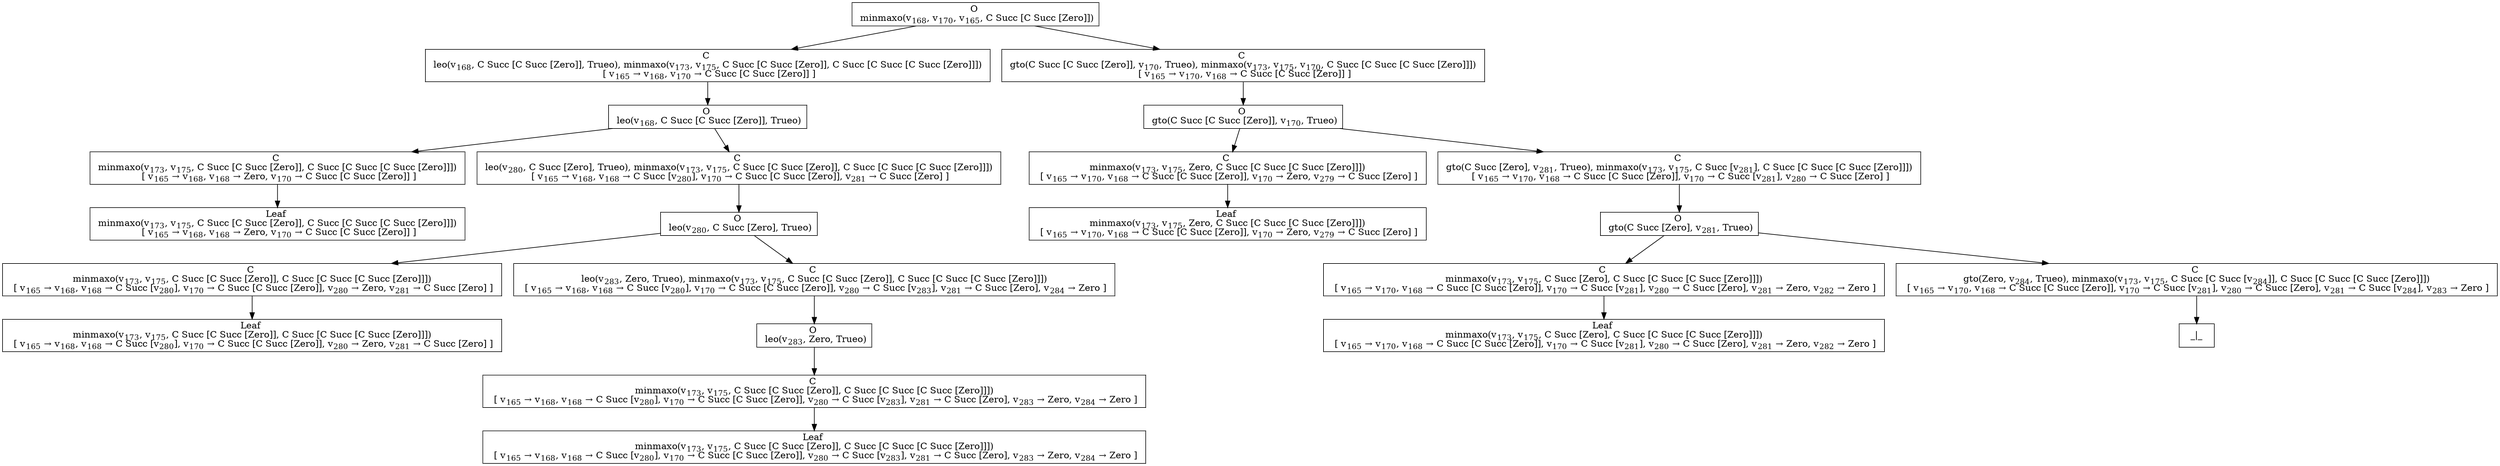 digraph {
    graph [rankdir=TB
          ,bgcolor=transparent];
    node [shape=box
         ,fillcolor=white
         ,style=filled];
    0 [label=<O <BR/> minmaxo(v<SUB>168</SUB>, v<SUB>170</SUB>, v<SUB>165</SUB>, C Succ [C Succ [Zero]])>];
    1 [label=<C <BR/> leo(v<SUB>168</SUB>, C Succ [C Succ [Zero]], Trueo), minmaxo(v<SUB>173</SUB>, v<SUB>175</SUB>, C Succ [C Succ [Zero]], C Succ [C Succ [C Succ [Zero]]]) <BR/>  [ v<SUB>165</SUB> &rarr; v<SUB>168</SUB>, v<SUB>170</SUB> &rarr; C Succ [C Succ [Zero]] ] >];
    2 [label=<C <BR/> gto(C Succ [C Succ [Zero]], v<SUB>170</SUB>, Trueo), minmaxo(v<SUB>173</SUB>, v<SUB>175</SUB>, v<SUB>170</SUB>, C Succ [C Succ [C Succ [Zero]]]) <BR/>  [ v<SUB>165</SUB> &rarr; v<SUB>170</SUB>, v<SUB>168</SUB> &rarr; C Succ [C Succ [Zero]] ] >];
    3 [label=<O <BR/> leo(v<SUB>168</SUB>, C Succ [C Succ [Zero]], Trueo)>];
    4 [label=<C <BR/> minmaxo(v<SUB>173</SUB>, v<SUB>175</SUB>, C Succ [C Succ [Zero]], C Succ [C Succ [C Succ [Zero]]]) <BR/>  [ v<SUB>165</SUB> &rarr; v<SUB>168</SUB>, v<SUB>168</SUB> &rarr; Zero, v<SUB>170</SUB> &rarr; C Succ [C Succ [Zero]] ] >];
    5 [label=<C <BR/> leo(v<SUB>280</SUB>, C Succ [Zero], Trueo), minmaxo(v<SUB>173</SUB>, v<SUB>175</SUB>, C Succ [C Succ [Zero]], C Succ [C Succ [C Succ [Zero]]]) <BR/>  [ v<SUB>165</SUB> &rarr; v<SUB>168</SUB>, v<SUB>168</SUB> &rarr; C Succ [v<SUB>280</SUB>], v<SUB>170</SUB> &rarr; C Succ [C Succ [Zero]], v<SUB>281</SUB> &rarr; C Succ [Zero] ] >];
    6 [label=<Leaf <BR/> minmaxo(v<SUB>173</SUB>, v<SUB>175</SUB>, C Succ [C Succ [Zero]], C Succ [C Succ [C Succ [Zero]]]) <BR/>  [ v<SUB>165</SUB> &rarr; v<SUB>168</SUB>, v<SUB>168</SUB> &rarr; Zero, v<SUB>170</SUB> &rarr; C Succ [C Succ [Zero]] ] >];
    7 [label=<O <BR/> leo(v<SUB>280</SUB>, C Succ [Zero], Trueo)>];
    8 [label=<C <BR/> minmaxo(v<SUB>173</SUB>, v<SUB>175</SUB>, C Succ [C Succ [Zero]], C Succ [C Succ [C Succ [Zero]]]) <BR/>  [ v<SUB>165</SUB> &rarr; v<SUB>168</SUB>, v<SUB>168</SUB> &rarr; C Succ [v<SUB>280</SUB>], v<SUB>170</SUB> &rarr; C Succ [C Succ [Zero]], v<SUB>280</SUB> &rarr; Zero, v<SUB>281</SUB> &rarr; C Succ [Zero] ] >];
    9 [label=<C <BR/> leo(v<SUB>283</SUB>, Zero, Trueo), minmaxo(v<SUB>173</SUB>, v<SUB>175</SUB>, C Succ [C Succ [Zero]], C Succ [C Succ [C Succ [Zero]]]) <BR/>  [ v<SUB>165</SUB> &rarr; v<SUB>168</SUB>, v<SUB>168</SUB> &rarr; C Succ [v<SUB>280</SUB>], v<SUB>170</SUB> &rarr; C Succ [C Succ [Zero]], v<SUB>280</SUB> &rarr; C Succ [v<SUB>283</SUB>], v<SUB>281</SUB> &rarr; C Succ [Zero], v<SUB>284</SUB> &rarr; Zero ] >];
    10 [label=<Leaf <BR/> minmaxo(v<SUB>173</SUB>, v<SUB>175</SUB>, C Succ [C Succ [Zero]], C Succ [C Succ [C Succ [Zero]]]) <BR/>  [ v<SUB>165</SUB> &rarr; v<SUB>168</SUB>, v<SUB>168</SUB> &rarr; C Succ [v<SUB>280</SUB>], v<SUB>170</SUB> &rarr; C Succ [C Succ [Zero]], v<SUB>280</SUB> &rarr; Zero, v<SUB>281</SUB> &rarr; C Succ [Zero] ] >];
    11 [label=<O <BR/> leo(v<SUB>283</SUB>, Zero, Trueo)>];
    12 [label=<C <BR/> minmaxo(v<SUB>173</SUB>, v<SUB>175</SUB>, C Succ [C Succ [Zero]], C Succ [C Succ [C Succ [Zero]]]) <BR/>  [ v<SUB>165</SUB> &rarr; v<SUB>168</SUB>, v<SUB>168</SUB> &rarr; C Succ [v<SUB>280</SUB>], v<SUB>170</SUB> &rarr; C Succ [C Succ [Zero]], v<SUB>280</SUB> &rarr; C Succ [v<SUB>283</SUB>], v<SUB>281</SUB> &rarr; C Succ [Zero], v<SUB>283</SUB> &rarr; Zero, v<SUB>284</SUB> &rarr; Zero ] >];
    13 [label=<Leaf <BR/> minmaxo(v<SUB>173</SUB>, v<SUB>175</SUB>, C Succ [C Succ [Zero]], C Succ [C Succ [C Succ [Zero]]]) <BR/>  [ v<SUB>165</SUB> &rarr; v<SUB>168</SUB>, v<SUB>168</SUB> &rarr; C Succ [v<SUB>280</SUB>], v<SUB>170</SUB> &rarr; C Succ [C Succ [Zero]], v<SUB>280</SUB> &rarr; C Succ [v<SUB>283</SUB>], v<SUB>281</SUB> &rarr; C Succ [Zero], v<SUB>283</SUB> &rarr; Zero, v<SUB>284</SUB> &rarr; Zero ] >];
    14 [label=<O <BR/> gto(C Succ [C Succ [Zero]], v<SUB>170</SUB>, Trueo)>];
    15 [label=<C <BR/> minmaxo(v<SUB>173</SUB>, v<SUB>175</SUB>, Zero, C Succ [C Succ [C Succ [Zero]]]) <BR/>  [ v<SUB>165</SUB> &rarr; v<SUB>170</SUB>, v<SUB>168</SUB> &rarr; C Succ [C Succ [Zero]], v<SUB>170</SUB> &rarr; Zero, v<SUB>279</SUB> &rarr; C Succ [Zero] ] >];
    16 [label=<C <BR/> gto(C Succ [Zero], v<SUB>281</SUB>, Trueo), minmaxo(v<SUB>173</SUB>, v<SUB>175</SUB>, C Succ [v<SUB>281</SUB>], C Succ [C Succ [C Succ [Zero]]]) <BR/>  [ v<SUB>165</SUB> &rarr; v<SUB>170</SUB>, v<SUB>168</SUB> &rarr; C Succ [C Succ [Zero]], v<SUB>170</SUB> &rarr; C Succ [v<SUB>281</SUB>], v<SUB>280</SUB> &rarr; C Succ [Zero] ] >];
    17 [label=<Leaf <BR/> minmaxo(v<SUB>173</SUB>, v<SUB>175</SUB>, Zero, C Succ [C Succ [C Succ [Zero]]]) <BR/>  [ v<SUB>165</SUB> &rarr; v<SUB>170</SUB>, v<SUB>168</SUB> &rarr; C Succ [C Succ [Zero]], v<SUB>170</SUB> &rarr; Zero, v<SUB>279</SUB> &rarr; C Succ [Zero] ] >];
    18 [label=<O <BR/> gto(C Succ [Zero], v<SUB>281</SUB>, Trueo)>];
    19 [label=<C <BR/> minmaxo(v<SUB>173</SUB>, v<SUB>175</SUB>, C Succ [Zero], C Succ [C Succ [C Succ [Zero]]]) <BR/>  [ v<SUB>165</SUB> &rarr; v<SUB>170</SUB>, v<SUB>168</SUB> &rarr; C Succ [C Succ [Zero]], v<SUB>170</SUB> &rarr; C Succ [v<SUB>281</SUB>], v<SUB>280</SUB> &rarr; C Succ [Zero], v<SUB>281</SUB> &rarr; Zero, v<SUB>282</SUB> &rarr; Zero ] >];
    20 [label=<C <BR/> gto(Zero, v<SUB>284</SUB>, Trueo), minmaxo(v<SUB>173</SUB>, v<SUB>175</SUB>, C Succ [C Succ [v<SUB>284</SUB>]], C Succ [C Succ [C Succ [Zero]]]) <BR/>  [ v<SUB>165</SUB> &rarr; v<SUB>170</SUB>, v<SUB>168</SUB> &rarr; C Succ [C Succ [Zero]], v<SUB>170</SUB> &rarr; C Succ [v<SUB>281</SUB>], v<SUB>280</SUB> &rarr; C Succ [Zero], v<SUB>281</SUB> &rarr; C Succ [v<SUB>284</SUB>], v<SUB>283</SUB> &rarr; Zero ] >];
    21 [label=<Leaf <BR/> minmaxo(v<SUB>173</SUB>, v<SUB>175</SUB>, C Succ [Zero], C Succ [C Succ [C Succ [Zero]]]) <BR/>  [ v<SUB>165</SUB> &rarr; v<SUB>170</SUB>, v<SUB>168</SUB> &rarr; C Succ [C Succ [Zero]], v<SUB>170</SUB> &rarr; C Succ [v<SUB>281</SUB>], v<SUB>280</SUB> &rarr; C Succ [Zero], v<SUB>281</SUB> &rarr; Zero, v<SUB>282</SUB> &rarr; Zero ] >];
    22 [label=<_|_>];
    0 -> 1 [label=""];
    0 -> 2 [label=""];
    1 -> 3 [label=""];
    2 -> 14 [label=""];
    3 -> 4 [label=""];
    3 -> 5 [label=""];
    4 -> 6 [label=""];
    5 -> 7 [label=""];
    7 -> 8 [label=""];
    7 -> 9 [label=""];
    8 -> 10 [label=""];
    9 -> 11 [label=""];
    11 -> 12 [label=""];
    12 -> 13 [label=""];
    14 -> 15 [label=""];
    14 -> 16 [label=""];
    15 -> 17 [label=""];
    16 -> 18 [label=""];
    18 -> 19 [label=""];
    18 -> 20 [label=""];
    19 -> 21 [label=""];
    20 -> 22 [label=""];
}